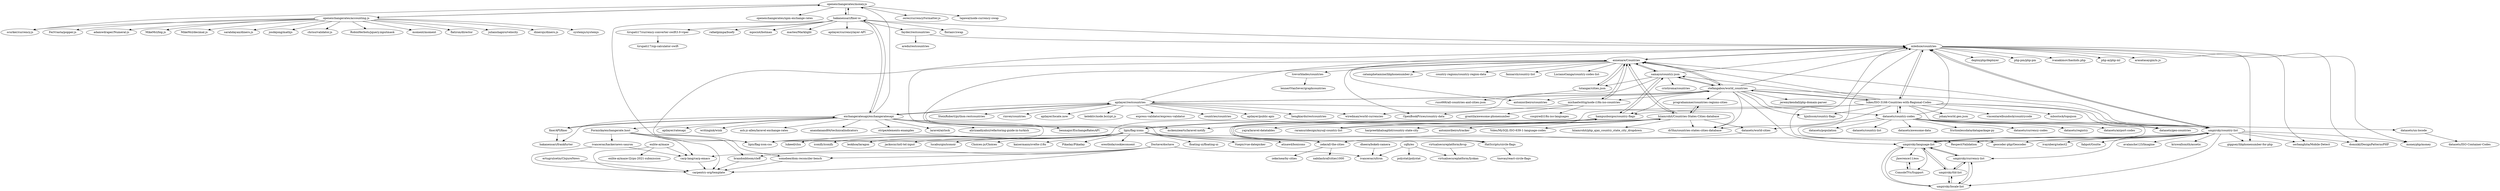 digraph G {
"openexchangerates/money.js" -> "openexchangerates/accounting.js"
"openexchangerates/money.js" -> "openexchangerates/npm-exchange-rates"
"openexchangerates/money.js" -> "hakanensari/fixer-io"
"openexchangerates/money.js" -> "osrec/currencyFormatter.js" ["e"=1]
"openexchangerates/money.js" -> "tajawal/node-currency-swap"
"openexchangerates/money.js" -> "scurker/currency.js" ["e"=1]
"hampusborgos/country-flags" -> "lipis/flag-icons"
"hampusborgos/country-flags" -> "HatScripts/circle-flags"
"hampusborgos/country-flags" -> "samayo/country-json"
"hakanensari/fixer-io" -> "openexchangerates/money.js"
"hakanensari/fixer-io" -> "fayder/restcountries"
"hakanensari/fixer-io" -> "lipis/flag-icon-css" ["e"=1]
"hakanensari/fixer-io" -> "florianv/swap" ["e"=1]
"hakanensari/fixer-io" -> "tirupati17/currency-converter-swift3.0-viper"
"hakanensari/fixer-io" -> "exchangeratesapi/exchangeratesapi"
"hakanensari/fixer-io" -> "mledoze/countries"
"hakanensari/fixer-io" -> "rafaelpimpa/buefy" ["e"=1]
"hakanensari/fixer-io" -> "mpociot/botman" ["e"=1]
"hakanensari/fixer-io" -> "macteo/Marklight" ["e"=1]
"hakanensari/fixer-io" -> "apilayer/currencylayer-API"
"mledoze/countries" -> "umpirsky/country-list"
"mledoze/countries" -> "Respect/Validation" ["e"=1]
"mledoze/countries" -> "geocoder-php/Geocoder" ["e"=1]
"mledoze/countries" -> "lipis/flag-icon-css" ["e"=1]
"mledoze/countries" -> "deployphp/deployer" ["e"=1]
"mledoze/countries" -> "giggsey/libphonenumber-for-php" ["e"=1]
"mledoze/countries" -> "php-pm/php-pm" ["e"=1]
"mledoze/countries" -> "serbanghita/Mobile-Detect" ["e"=1]
"mledoze/countries" -> "annexare/Countries"
"mledoze/countries" -> "ivanakimov/hashids.php" ["e"=1]
"mledoze/countries" -> "domnikl/DesignPatternsPHP" ["e"=1]
"mledoze/countries" -> "php-ai/php-ml" ["e"=1]
"mledoze/countries" -> "lukes/ISO-3166-Countries-with-Regional-Codes"
"mledoze/countries" -> "arasatasaygin/is.js" ["e"=1]
"mledoze/countries" -> "moneyphp/money" ["e"=1]
"trevorblades/countries" -> "lennertVanSever/graphcountries"
"openexchangerates/accounting.js" -> "openexchangerates/money.js"
"openexchangerates/accounting.js" -> "adamwdraper/Numeral-js" ["e"=1]
"openexchangerates/accounting.js" -> "scurker/currency.js" ["e"=1]
"openexchangerates/accounting.js" -> "MikeMcl/big.js" ["e"=1]
"openexchangerates/accounting.js" -> "MikeMcl/decimal.js" ["e"=1]
"openexchangerates/accounting.js" -> "sarahdayan/dinero.js" ["e"=1]
"openexchangerates/accounting.js" -> "josdejong/mathjs" ["e"=1]
"openexchangerates/accounting.js" -> "chriso/validator.js" ["e"=1]
"openexchangerates/accounting.js" -> "RobinHerbots/jquery.inputmask" ["e"=1]
"openexchangerates/accounting.js" -> "moment/moment" ["e"=1]
"openexchangerates/accounting.js" -> "flatiron/director" ["e"=1]
"openexchangerates/accounting.js" -> "julianshapiro/velocity" ["e"=1]
"openexchangerates/accounting.js" -> "dinerojs/dinero.js" ["e"=1]
"openexchangerates/accounting.js" -> "systemjs/systemjs" ["e"=1]
"openexchangerates/accounting.js" -> "FezVrasta/popper.js" ["e"=1]
"hiiamrohit/Countries-States-Cities-database" -> "prograhammer/countries-regions-cities"
"hiiamrohit/Countries-States-Cities-database" -> "dr5hn/countries-states-cities-database" ["e"=1]
"hiiamrohit/Countries-States-Cities-database" -> "hiiamrohit/php_ajax_country_state_city_dropdown"
"hiiamrohit/Countries-States-Cities-database" -> "raramuridesign/mysql-country-list"
"hiiamrohit/Countries-States-Cities-database" -> "harpreetkhalsagtbit/country-state-city"
"hiiamrohit/Countries-States-Cities-database" -> "annexare/Countries"
"hiiamrohit/Countries-States-Cities-database" -> "antonioribeiro/tracker" ["e"=1]
"hiiamrohit/Countries-States-Cities-database" -> "Voles/MySQL-ISO-639-1-language-codes"
"hiiamrohit/Countries-States-Cities-database" -> "zeke/all-the-cities"
"hiiamrohit/Countries-States-Cities-database" -> "datasets/world-cities"
"hiiamrohit/Countries-States-Cities-database" -> "mckenziearts/laravel-notify" ["e"=1]
"hiiamrohit/Countries-States-Cities-database" -> "yajra/laravel-datatables" ["e"=1]
"umpirsky/country-list" -> "mledoze/countries"
"umpirsky/country-list" -> "umpirsky/language-list"
"umpirsky/country-list" -> "umpirsky/currency-list"
"umpirsky/country-list" -> "giggsey/libphonenumber-for-php" ["e"=1]
"umpirsky/country-list" -> "Respect/Validation" ["e"=1]
"umpirsky/country-list" -> "serbanghita/Mobile-Detect" ["e"=1]
"umpirsky/country-list" -> "avalanche123/Imagine" ["e"=1]
"umpirsky/country-list" -> "geocoder-php/Geocoder" ["e"=1]
"umpirsky/country-list" -> "lipis/flag-icon-css" ["e"=1]
"umpirsky/country-list" -> "umpirsky/locale-list"
"umpirsky/country-list" -> "kriswallsmith/assetic" ["e"=1]
"umpirsky/country-list" -> "ivaynberg/select2" ["e"=1]
"umpirsky/country-list" -> "moneyphp/money" ["e"=1]
"umpirsky/country-list" -> "fabpot/Goutte" ["e"=1]
"umpirsky/country-list" -> "domnikl/DesignPatternsPHP" ["e"=1]
"lukes/ISO-3166-Countries-with-Regional-Codes" -> "mledoze/countries"
"lukes/ISO-3166-Countries-with-Regional-Codes" -> "datasets/country-codes"
"lukes/ISO-3166-Countries-with-Regional-Codes" -> "umpirsky/country-list"
"lukes/ISO-3166-Countries-with-Regional-Codes" -> "stefangabos/world_countries"
"lukes/ISO-3166-Countries-with-Regional-Codes" -> "johan/world.geo.json" ["e"=1]
"lukes/ISO-3166-Countries-with-Regional-Codes" -> "annexare/Countries"
"lukes/ISO-3166-Countries-with-Regional-Codes" -> "datasets/geo-countries" ["e"=1]
"lukes/ISO-3166-Countries-with-Regional-Codes" -> "lipis/flag-icon-css" ["e"=1]
"lukes/ISO-3166-Countries-with-Regional-Codes" -> "samayo/country-json"
"lukes/ISO-3166-Countries-with-Regional-Codes" -> "hjnilsson/country-flags" ["e"=1]
"lukes/ISO-3166-Countries-with-Regional-Codes" -> "vincentarelbundock/countrycode" ["e"=1]
"lukes/ISO-3166-Countries-with-Regional-Codes" -> "mbostock/topojson" ["e"=1]
"lukes/ISO-3166-Countries-with-Regional-Codes" -> "umpirsky/language-list"
"lukes/ISO-3166-Countries-with-Regional-Codes" -> "dr5hn/countries-states-cities-database" ["e"=1]
"lukes/ISO-3166-Countries-with-Regional-Codes" -> "hampusborgos/country-flags"
"lipis/flag-icons" -> "hampusborgos/country-flags"
"lipis/flag-icons" -> "HatScripts/circle-flags"
"lipis/flag-icons" -> "floating-ui/floating-ui" ["e"=1]
"lipis/flag-icons" -> "Vuepic/vue-datepicker" ["e"=1]
"lipis/flag-icons" -> "annexare/Countries"
"lipis/flag-icons" -> "atisawd/boxicons" ["e"=1]
"lipis/flag-icons" -> "lukeed/clsx" ["e"=1]
"lipis/flag-icons" -> "iconify/iconify" ["e"=1]
"lipis/flag-icons" -> "leokhoa/laragon" ["e"=1]
"lipis/flag-icons" -> "jackocnr/intl-tel-input" ["e"=1]
"lipis/flag-icons" -> "lucaburgio/iconoir" ["e"=1]
"lipis/flag-icons" -> "Choices-js/Choices" ["e"=1]
"lipis/flag-icons" -> "kaisermann/svelte-i18n" ["e"=1]
"lipis/flag-icons" -> "Pikaday/Pikaday" ["e"=1]
"lipis/flag-icons" -> "orestbida/cookieconsent" ["e"=1]
"exchangeratesapi/exchangeratesapi" -> "fixerAPI/fixer"
"exchangeratesapi/exchangeratesapi" -> "Formicka/exchangerate.host"
"exchangeratesapi/exchangeratesapi" -> "hakanensari/frankfurter"
"exchangeratesapi/exchangeratesapi" -> "benmajor/ExchangeRatesAPI"
"exchangeratesapi/exchangeratesapi" -> "apilayer/ratesapi"
"exchangeratesapi/exchangeratesapi" -> "apilayer/restcountries"
"exchangeratesapi/exchangeratesapi" -> "writingink/wink" ["e"=1]
"exchangeratesapi/exchangeratesapi" -> "ash-jc-allen/laravel-exchange-rates" ["e"=1]
"exchangeratesapi/exchangeratesapi" -> "openexchangerates/money.js"
"exchangeratesapi/exchangeratesapi" -> "hakanensari/fixer-io"
"exchangeratesapi/exchangeratesapi" -> "lipis/flag-icon-css" ["e"=1]
"exchangeratesapi/exchangeratesapi" -> "anandanand84/technicalindicators" ["e"=1]
"exchangeratesapi/exchangeratesapi" -> "stripe/elements-examples" ["e"=1]
"exchangeratesapi/exchangeratesapi" -> "laravel/airlock" ["e"=1]
"exchangeratesapi/exchangeratesapi" -> "alirizaadiyahsi/refactoring-guide-in-turkish" ["e"=1]
"virtualsecureplatform/kvsp" -> "virtualsecureplatform/Iyokan"
"fixerAPI/fixer" -> "hakanensari/frankfurter"
"fixerAPI/fixer" -> "exchangeratesapi/exchangeratesapi"
"Doctave/doctave" -> "carpentry-org/template"
"Doctave/doctave" -> "carp-lang/carp-emacs"
"Doctave/doctave" -> "ivanceras/ultron"
"Doctave/doctave" -> "brandonbloom/cleff"
"Doctave/doctave" -> "somebee/dom-reconciler-bench"
"apilayer/restcountries" -> "mledoze/countries"
"apilayer/restcountries" -> "hengkiardo/restcountries"
"apilayer/restcountries" -> "stefangabos/world_countries"
"apilayer/restcountries" -> "exchangeratesapi/exchangeratesapi"
"apilayer/restcountries" -> "SteinRobert/python-restcountries"
"apilayer/restcountries" -> "rinvex/countries" ["e"=1]
"apilayer/restcountries" -> "dr5hn/countries-states-cities-database" ["e"=1]
"apilayer/restcountries" -> "apilayer/locate.now"
"apilayer/restcountries" -> "wiredmax/world-currencies"
"apilayer/restcountries" -> "kelektiv/node.bcrypt.js" ["e"=1]
"apilayer/restcountries" -> "mckenziearts/laravel-notify" ["e"=1]
"apilayer/restcountries" -> "express-validator/express-validator" ["e"=1]
"apilayer/restcountries" -> "countries/countries" ["e"=1]
"apilayer/restcountries" -> "apilayer/public-apis"
"annexare/Countries" -> "lutangar/cities.json"
"annexare/Countries" -> "samayo/country-json"
"annexare/Countries" -> "michaelwittig/node-i18n-iso-countries"
"annexare/Countries" -> "mledoze/countries"
"annexare/Countries" -> "stefangabos/world_countries"
"annexare/Countries" -> "zeke/all-the-cities"
"annexare/Countries" -> "catamphetamine/libphonenumber-js" ["e"=1]
"annexare/Countries" -> "OpenBookPrices/country-data"
"annexare/Countries" -> "country-regions/country-region-data" ["e"=1]
"annexare/Countries" -> "trevorblades/countries"
"annexare/Countries" -> "fannarsh/country-list"
"annexare/Countries" -> "hiiamrohit/Countries-States-Cities-database"
"annexare/Countries" -> "umpirsky/country-list"
"annexare/Countries" -> "LucianoGanga/country-codes-list"
"annexare/Countries" -> "antonioribeiro/countries" ["e"=1]
"fayder/restcountries" -> "aredo/restcountries"
"fayder/restcountries" -> "mledoze/countries"
"samayo/country-json" -> "annexare/Countries"
"samayo/country-json" -> "stefangabos/world_countries"
"samayo/country-json" -> "lutangar/cities.json"
"samayo/country-json" -> "mledoze/countries"
"samayo/country-json" -> "wiredmax/world-currencies"
"samayo/country-json" -> "hampusborgos/country-flags"
"samayo/country-json" -> "cristiroma/countries"
"tirupati17/currency-converter-swift3.0-viper" -> "tirupati17/sip-calculator-swift"
"HatScripts/circle-flags" -> "hampusborgos/country-flags"
"HatScripts/circle-flags" -> "tnovau/react-circle-flags"
"Formicka/exchangerate.host" -> "carpentry-org/template"
"Formicka/exchangerate.host" -> "carp-lang/carp-emacs"
"Formicka/exchangerate.host" -> "brandonbloom/cleff"
"Formicka/exchangerate.host" -> "somebee/dom-reconciler-bench"
"Formicka/exchangerate.host" -> "ivanceras/hackernews-sauron"
"datasets/world-cities" -> "zeke/all-the-cities"
"umpirsky/language-list" -> "umpirsky/locale-list"
"umpirsky/language-list" -> "umpirsky/currency-list"
"umpirsky/language-list" -> "umpirsky/tld-list"
"umpirsky/language-list" -> "ConsoleTVs/Support"
"umpirsky/language-list" -> "jlawrence11/eos"
"umpirsky/language-list" -> "umpirsky/country-list"
"umpirsky/locale-list" -> "umpirsky/language-list"
"umpirsky/locale-list" -> "umpirsky/currency-list"
"umpirsky/locale-list" -> "umpirsky/tld-list"
"michaelwittig/node-i18n-iso-countries" -> "annexare/Countries"
"michaelwittig/node-i18n-iso-countries" -> "cospired/i18n-iso-languages"
"michaelwittig/node-i18n-iso-countries" -> "OpenBookPrices/country-data"
"michaelwittig/node-i18n-iso-countries" -> "grantila/awesome-phonenumber" ["e"=1]
"cqfn/eo" -> "virtualsecureplatform/Iyokan"
"cqfn/eo" -> "ivanceras/ultron"
"cqfn/eo" -> "polystat/polystat"
"prograhammer/countries-regions-cities" -> "hiiamrohit/Countries-States-Cities-database"
"datasets/country-codes" -> "datasets/geo-countries" ["e"=1]
"datasets/country-codes" -> "datasets/currency-codes"
"datasets/country-codes" -> "datasets/un-locode"
"datasets/country-codes" -> "datasets/registry"
"datasets/country-codes" -> "lukes/ISO-3166-Countries-with-Regional-Codes"
"datasets/country-codes" -> "datasets/airport-codes" ["e"=1]
"datasets/country-codes" -> "mledoze/countries"
"datasets/country-codes" -> "datasets/world-cities"
"datasets/country-codes" -> "umpirsky/country-list"
"datasets/country-codes" -> "datasets/population"
"datasets/country-codes" -> "datasets/country-list"
"datasets/country-codes" -> "datasets/awesome-data" ["e"=1]
"datasets/country-codes" -> "frictionlessdata/datapackage-py" ["e"=1]
"stefangabos/world_countries" -> "samayo/country-json"
"stefangabos/world_countries" -> "annexare/Countries"
"stefangabos/world_countries" -> "umpirsky/country-list"
"stefangabos/world_countries" -> "umpirsky/language-list"
"stefangabos/world_countries" -> "mledoze/countries"
"stefangabos/world_countries" -> "lukes/ISO-3166-Countries-with-Regional-Codes"
"stefangabos/world_countries" -> "prograhammer/countries-regions-cities"
"stefangabos/world_countries" -> "dr5hn/countries-states-cities-database" ["e"=1]
"stefangabos/world_countries" -> "antonioribeiro/countries" ["e"=1]
"stefangabos/world_countries" -> "datasets/country-codes"
"stefangabos/world_countries" -> "hjnilsson/country-flags" ["e"=1]
"stefangabos/world_countries" -> "apilayer/restcountries"
"stefangabos/world_countries" -> "jeremykendall/php-domain-parser" ["e"=1]
"stefangabos/world_countries" -> "michaelwittig/node-i18n-iso-countries"
"stefangabos/world_countries" -> "hampusborgos/country-flags"
"raramuridesign/mysql-country-list" -> "hiiamrohit/Countries-States-Cities-database"
"ivanceras/hackernews-sauron" -> "carpentry-org/template"
"ivanceras/hackernews-sauron" -> "carp-lang/carp-emacs"
"umpirsky/tld-list" -> "umpirsky/locale-list"
"umpirsky/tld-list" -> "umpirsky/currency-list"
"umpirsky/tld-list" -> "umpirsky/language-list"
"ertugrulcetin/ClojureNews" -> "carpentry-org/template"
"datasets/un-locode" -> "datasets/ISO-Container-Codes"
"lutangar/cities.json" -> "annexare/Countries"
"lutangar/cities.json" -> "russ666/all-countries-and-cities-json"
"jlawrence11/eos" -> "ConsoleTVs/Support"
"enlite-ai/maze" -> "enlite-ai/maze-l2rpn-2021-submission"
"enlite-ai/maze" -> "carpentry-org/template"
"enlite-ai/maze" -> "carp-lang/carp-emacs"
"umpirsky/currency-list" -> "umpirsky/locale-list"
"umpirsky/currency-list" -> "umpirsky/language-list"
"umpirsky/currency-list" -> "umpirsky/tld-list"
"dheera/bokeh-camera" -> "ivanceras/ultron"
"zeke/all-the-cities" -> "nabilashraf/cities1000"
"zeke/all-the-cities" -> "zeke/nearby-cities"
"ConsoleTVs/Support" -> "jlawrence11/eos"
"somebee/dom-reconciler-bench" -> "carpentry-org/template"
"carp-lang/carp-emacs" -> "carpentry-org/template"
"brandonbloom/cleff" -> "carpentry-org/template"
"openexchangerates/money.js" ["l"="-27.254,-41.605"]
"openexchangerates/accounting.js" ["l"="-27.287,-41.56"]
"openexchangerates/npm-exchange-rates" ["l"="-27.225,-41.59"]
"hakanensari/fixer-io" ["l"="-27.261,-41.654"]
"osrec/currencyFormatter.js" ["l"="13.594,-34.124"]
"tajawal/node-currency-swap" ["l"="-27.244,-41.577"]
"scurker/currency.js" ["l"="26.077,-25.981"]
"hampusborgos/country-flags" ["l"="-27.32,-41.854"]
"lipis/flag-icons" ["l"="-27.317,-41.89"]
"HatScripts/circle-flags" ["l"="-27.352,-41.892"]
"samayo/country-json" ["l"="-27.299,-41.818"]
"fayder/restcountries" ["l"="-27.295,-41.695"]
"lipis/flag-icon-css" ["l"="10.827,-33.337"]
"florianv/swap" ["l"="-24.422,-42.806"]
"tirupati17/currency-converter-swift3.0-viper" ["l"="-27.311,-41.628"]
"exchangeratesapi/exchangeratesapi" ["l"="-27.197,-41.651"]
"mledoze/countries" ["l"="-27.281,-41.759"]
"rafaelpimpa/buefy" ["l"="11.662,-9.64"]
"mpociot/botman" ["l"="-25.909,-39.888"]
"macteo/Marklight" ["l"="-47.063,1.228"]
"apilayer/currencylayer-API" ["l"="-27.297,-41.649"]
"umpirsky/country-list" ["l"="-27.23,-41.789"]
"Respect/Validation" ["l"="-24.281,-42.91"]
"geocoder-php/Geocoder" ["l"="-24.365,-42.884"]
"deployphp/deployer" ["l"="-24.504,-42.997"]
"giggsey/libphonenumber-for-php" ["l"="-27.888,-40.995"]
"php-pm/php-pm" ["l"="-24.539,-42.927"]
"serbanghita/Mobile-Detect" ["l"="-27.858,-41.191"]
"annexare/Countries" ["l"="-27.287,-41.838"]
"ivanakimov/hashids.php" ["l"="-24.392,-42.894"]
"domnikl/DesignPatternsPHP" ["l"="-24.425,-43.049"]
"php-ai/php-ml" ["l"="-24.456,-43.009"]
"lukes/ISO-3166-Countries-with-Regional-Codes" ["l"="-27.297,-41.793"]
"arasatasaygin/is.js" ["l"="10.398,-33.584"]
"moneyphp/money" ["l"="-24.596,-42.926"]
"trevorblades/countries" ["l"="-27.244,-41.907"]
"lennertVanSever/graphcountries" ["l"="-27.228,-41.933"]
"adamwdraper/Numeral-js" ["l"="11.029,-33.391"]
"MikeMcl/big.js" ["l"="14.252,-8.664"]
"MikeMcl/decimal.js" ["l"="14.215,-8.661"]
"sarahdayan/dinero.js" ["l"="25.841,-26.073"]
"josdejong/mathjs" ["l"="14.102,-8.799"]
"chriso/validator.js" ["l"="25.326,-34.529"]
"RobinHerbots/jquery.inputmask" ["l"="11.221,-33.511"]
"moment/moment" ["l"="26.7,-27.014"]
"flatiron/director" ["l"="11.286,-32.28"]
"julianshapiro/velocity" ["l"="10.672,-33.459"]
"dinerojs/dinero.js" ["l"="26.185,-25.885"]
"systemjs/systemjs" ["l"="26.229,-27.004"]
"FezVrasta/popper.js" ["l"="26.621,-26.491"]
"hiiamrohit/Countries-States-Cities-database" ["l"="-27.38,-41.852"]
"prograhammer/countries-regions-cities" ["l"="-27.348,-41.835"]
"dr5hn/countries-states-cities-database" ["l"="-26.1,-40.108"]
"hiiamrohit/php_ajax_country_state_city_dropdown" ["l"="-27.414,-41.847"]
"raramuridesign/mysql-country-list" ["l"="-27.411,-41.883"]
"harpreetkhalsagtbit/country-state-city" ["l"="-27.443,-41.858"]
"antonioribeiro/tracker" ["l"="-25.992,-39.977"]
"Voles/MySQL-ISO-639-1-language-codes" ["l"="-27.414,-41.863"]
"zeke/all-the-cities" ["l"="-27.38,-41.827"]
"datasets/world-cities" ["l"="-27.383,-41.805"]
"mckenziearts/laravel-notify" ["l"="-25.802,-40.191"]
"yajra/laravel-datatables" ["l"="-26.093,-39.964"]
"umpirsky/language-list" ["l"="-27.198,-41.809"]
"umpirsky/currency-list" ["l"="-27.163,-41.795"]
"avalanche123/Imagine" ["l"="-28.09,-40.87"]
"umpirsky/locale-list" ["l"="-27.181,-41.794"]
"kriswallsmith/assetic" ["l"="-28.139,-40.85"]
"ivaynberg/select2" ["l"="11.237,-33.582"]
"fabpot/Goutte" ["l"="-24.214,-42.795"]
"datasets/country-codes" ["l"="-27.337,-41.771"]
"stefangabos/world_countries" ["l"="-27.269,-41.803"]
"johan/world.geo.json" ["l"="18.45,24.767"]
"datasets/geo-countries" ["l"="18.387,24.761"]
"hjnilsson/country-flags" ["l"="10.627,-33.482"]
"vincentarelbundock/countrycode" ["l"="19.914,42.402"]
"mbostock/topojson" ["l"="15.26,-31.525"]
"floating-ui/floating-ui" ["l"="26.418,-25.893"]
"Vuepic/vue-datepicker" ["l"="15.989,-10.327"]
"atisawd/boxicons" ["l"="26.446,-25.593"]
"lukeed/clsx" ["l"="26.058,-26.079"]
"iconify/iconify" ["l"="14.599,-12.157"]
"leokhoa/laragon" ["l"="-26.127,-40.123"]
"jackocnr/intl-tel-input" ["l"="10.971,-33.175"]
"lucaburgio/iconoir" ["l"="29.422,-27.03"]
"Choices-js/Choices" ["l"="13.091,-34.241"]
"kaisermann/svelte-i18n" ["l"="26.966,-30.318"]
"Pikaday/Pikaday" ["l"="-25.792,-40.314"]
"orestbida/cookieconsent" ["l"="-25.844,11.012"]
"fixerAPI/fixer" ["l"="-27.17,-41.624"]
"Formicka/exchangerate.host" ["l"="-27.095,-41.595"]
"hakanensari/frankfurter" ["l"="-27.146,-41.639"]
"benmajor/ExchangeRatesAPI" ["l"="-27.208,-41.629"]
"apilayer/ratesapi" ["l"="-27.157,-41.666"]
"apilayer/restcountries" ["l"="-27.222,-41.727"]
"writingink/wink" ["l"="-25.962,-40.156"]
"ash-jc-allen/laravel-exchange-rates" ["l"="-25.618,-40.233"]
"anandanand84/technicalindicators" ["l"="21.166,31.209"]
"stripe/elements-examples" ["l"="22.583,-31.81"]
"laravel/airlock" ["l"="-25.939,-40.202"]
"alirizaadiyahsi/refactoring-guide-in-turkish" ["l"="22.665,-23.693"]
"virtualsecureplatform/kvsp" ["l"="-26.862,-41.536"]
"virtualsecureplatform/Iyokan" ["l"="-26.889,-41.541"]
"Doctave/doctave" ["l"="-27.03,-41.572"]
"carpentry-org/template" ["l"="-27.06,-41.568"]
"carp-lang/carp-emacs" ["l"="-27.071,-41.572"]
"ivanceras/ultron" ["l"="-26.973,-41.556"]
"brandonbloom/cleff" ["l"="-27.054,-41.588"]
"somebee/dom-reconciler-bench" ["l"="-27.063,-41.583"]
"hengkiardo/restcountries" ["l"="-27.179,-41.732"]
"SteinRobert/python-restcountries" ["l"="-27.185,-41.716"]
"rinvex/countries" ["l"="-27.398,-40.709"]
"apilayer/locate.now" ["l"="-27.202,-41.706"]
"wiredmax/world-currencies" ["l"="-27.244,-41.759"]
"kelektiv/node.bcrypt.js" ["l"="25.298,-34.728"]
"express-validator/express-validator" ["l"="25.368,-34.741"]
"countries/countries" ["l"="8.197,-30.818"]
"apilayer/public-apis" ["l"="-27.224,-41.705"]
"lutangar/cities.json" ["l"="-27.288,-41.863"]
"michaelwittig/node-i18n-iso-countries" ["l"="-27.24,-41.845"]
"catamphetamine/libphonenumber-js" ["l"="25.582,-28.465"]
"OpenBookPrices/country-data" ["l"="-27.228,-41.871"]
"country-regions/country-region-data" ["l"="25.518,-28.382"]
"fannarsh/country-list" ["l"="-27.261,-41.883"]
"LucianoGanga/country-codes-list" ["l"="-27.262,-41.859"]
"antonioribeiro/countries" ["l"="-25.965,-40.022"]
"aredo/restcountries" ["l"="-27.32,-41.685"]
"cristiroma/countries" ["l"="-27.339,-41.811"]
"tirupati17/sip-calculator-swift" ["l"="-27.336,-41.618"]
"tnovau/react-circle-flags" ["l"="-27.368,-41.916"]
"ivanceras/hackernews-sauron" ["l"="-27.089,-41.574"]
"umpirsky/tld-list" ["l"="-27.165,-41.81"]
"ConsoleTVs/Support" ["l"="-27.174,-41.829"]
"jlawrence11/eos" ["l"="-27.157,-41.833"]
"cospired/i18n-iso-languages" ["l"="-27.204,-41.855"]
"grantila/awesome-phonenumber" ["l"="25.63,-28.477"]
"cqfn/eo" ["l"="-26.925,-41.546"]
"polystat/polystat" ["l"="-26.917,-41.527"]
"datasets/currency-codes" ["l"="-27.349,-41.741"]
"datasets/un-locode" ["l"="-27.403,-41.759"]
"datasets/registry" ["l"="-27.379,-41.737"]
"datasets/airport-codes" ["l"="-11.071,-37.535"]
"datasets/population" ["l"="-27.379,-41.775"]
"datasets/country-list" ["l"="-27.373,-41.756"]
"datasets/awesome-data" ["l"="18.816,42.755"]
"frictionlessdata/datapackage-py" ["l"="13.137,24.475"]
"jeremykendall/php-domain-parser" ["l"="-24.352,-42.797"]
"ertugrulcetin/ClojureNews" ["l"="-27.038,-41.539"]
"datasets/ISO-Container-Codes" ["l"="-27.432,-41.753"]
"russ666/all-countries-and-cities-json" ["l"="-27.281,-41.898"]
"enlite-ai/maze" ["l"="-27.074,-41.548"]
"enlite-ai/maze-l2rpn-2021-submission" ["l"="-27.08,-41.532"]
"dheera/bokeh-camera" ["l"="-26.967,-41.537"]
"nabilashraf/cities1000" ["l"="-27.41,-41.828"]
"zeke/nearby-cities" ["l"="-27.418,-41.817"]
}